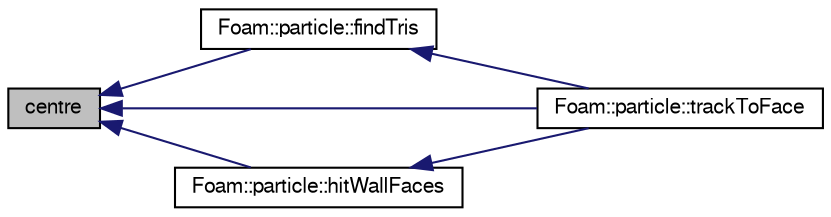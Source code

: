 digraph "centre"
{
  bgcolor="transparent";
  edge [fontname="FreeSans",fontsize="10",labelfontname="FreeSans",labelfontsize="10"];
  node [fontname="FreeSans",fontsize="10",shape=record];
  rankdir="LR";
  Node144 [label="centre",height=0.2,width=0.4,color="black", fillcolor="grey75", style="filled", fontcolor="black"];
  Node144 -> Node145 [dir="back",color="midnightblue",fontsize="10",style="solid",fontname="FreeSans"];
  Node145 [label="Foam::particle::findTris",height=0.2,width=0.4,color="black",URL="$a23586.html#adbfa775c92a044180e396dbe137da73b",tooltip="Find the tet tri faces between position and tet centre. "];
  Node145 -> Node146 [dir="back",color="midnightblue",fontsize="10",style="solid",fontname="FreeSans"];
  Node146 [label="Foam::particle::trackToFace",height=0.2,width=0.4,color="black",URL="$a23586.html#a843767f232f5b61884dcd757558591e0"];
  Node144 -> Node147 [dir="back",color="midnightblue",fontsize="10",style="solid",fontname="FreeSans"];
  Node147 [label="Foam::particle::hitWallFaces",height=0.2,width=0.4,color="black",URL="$a23586.html#abf78981c0a99e9f135ebc37efcfd1544"];
  Node147 -> Node146 [dir="back",color="midnightblue",fontsize="10",style="solid",fontname="FreeSans"];
  Node144 -> Node146 [dir="back",color="midnightblue",fontsize="10",style="solid",fontname="FreeSans"];
}
